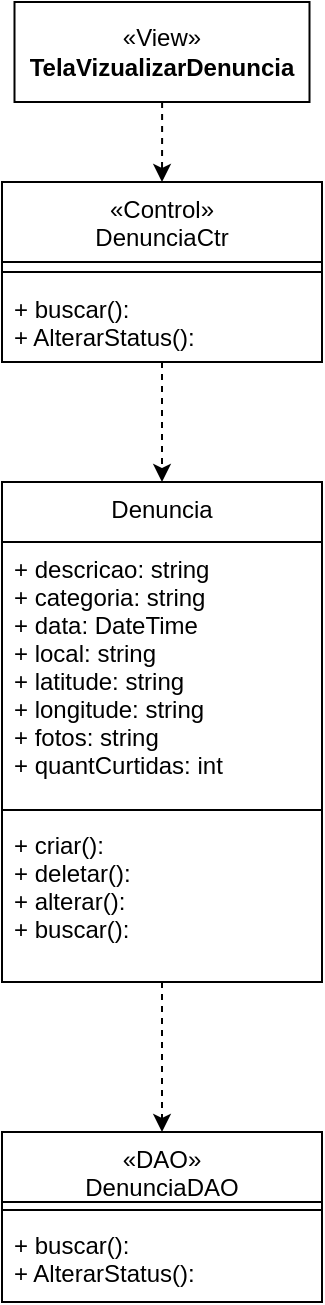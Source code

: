 <mxfile version="24.7.13">
  <diagram name="Página-1" id="pvyV4tvp1pQX-2Ne1D7c">
    <mxGraphModel dx="1028" dy="541" grid="1" gridSize="10" guides="1" tooltips="1" connect="1" arrows="1" fold="1" page="1" pageScale="1" pageWidth="827" pageHeight="1169" math="0" shadow="0">
      <root>
        <mxCell id="0" />
        <mxCell id="1" parent="0" />
        <mxCell id="bBTCZ5-UNCEjQ9tAJaHH-26" value="Denuncia" style="swimlane;fontStyle=0;align=center;verticalAlign=top;childLayout=stackLayout;horizontal=1;startSize=30;horizontalStack=0;resizeParent=1;resizeLast=0;collapsible=1;marginBottom=0;rounded=0;shadow=0;strokeWidth=1;" vertex="1" parent="1">
          <mxGeometry x="40" y="280" width="160" height="250" as="geometry">
            <mxRectangle x="340" y="380" width="170" height="26" as="alternateBounds" />
          </mxGeometry>
        </mxCell>
        <mxCell id="bBTCZ5-UNCEjQ9tAJaHH-27" value="+ descricao: string&#xa;+ categoria: string&#xa;+ data: DateTime&#xa;+ local: string&#xa;+ latitude: string&#xa;+ longitude: string&#xa;+ fotos: string&#xa;+ quantCurtidas: int" style="text;align=left;verticalAlign=top;spacingLeft=4;spacingRight=4;overflow=hidden;rotatable=0;points=[[0,0.5],[1,0.5]];portConstraint=eastwest;" vertex="1" parent="bBTCZ5-UNCEjQ9tAJaHH-26">
          <mxGeometry y="30" width="160" height="130" as="geometry" />
        </mxCell>
        <mxCell id="bBTCZ5-UNCEjQ9tAJaHH-28" value="" style="line;html=1;strokeWidth=1;align=left;verticalAlign=middle;spacingTop=-1;spacingLeft=3;spacingRight=3;rotatable=0;labelPosition=right;points=[];portConstraint=eastwest;" vertex="1" parent="bBTCZ5-UNCEjQ9tAJaHH-26">
          <mxGeometry y="160" width="160" height="8" as="geometry" />
        </mxCell>
        <mxCell id="bBTCZ5-UNCEjQ9tAJaHH-29" value="+ criar(): &#xa;+ deletar(): &#xa;+ alterar():&#xa;+ buscar():&#xa;" style="text;align=left;verticalAlign=top;spacingLeft=4;spacingRight=4;overflow=hidden;rotatable=0;points=[[0,0.5],[1,0.5]];portConstraint=eastwest;" vertex="1" parent="bBTCZ5-UNCEjQ9tAJaHH-26">
          <mxGeometry y="168" width="160" height="62" as="geometry" />
        </mxCell>
        <mxCell id="bBTCZ5-UNCEjQ9tAJaHH-30" style="edgeStyle=orthogonalEdgeStyle;rounded=0;orthogonalLoop=1;jettySize=auto;html=1;exitX=0.5;exitY=1;exitDx=0;exitDy=0;entryX=0.5;entryY=0;entryDx=0;entryDy=0;dashed=1;" edge="1" parent="1" source="bBTCZ5-UNCEjQ9tAJaHH-26" target="bBTCZ5-UNCEjQ9tAJaHH-37">
          <mxGeometry relative="1" as="geometry">
            <mxPoint x="120" y="605" as="targetPoint" />
          </mxGeometry>
        </mxCell>
        <mxCell id="bBTCZ5-UNCEjQ9tAJaHH-31" style="edgeStyle=orthogonalEdgeStyle;rounded=0;orthogonalLoop=1;jettySize=auto;html=1;entryX=0.5;entryY=0;entryDx=0;entryDy=0;dashed=1;" edge="1" parent="1" source="bBTCZ5-UNCEjQ9tAJaHH-32" target="bBTCZ5-UNCEjQ9tAJaHH-34">
          <mxGeometry relative="1" as="geometry">
            <mxPoint x="190" y="105" as="targetPoint" />
          </mxGeometry>
        </mxCell>
        <mxCell id="bBTCZ5-UNCEjQ9tAJaHH-32" value="«View»&lt;br&gt;&lt;b&gt;TelaVizualizarDenuncia&lt;br&gt;&lt;/b&gt;" style="html=1;whiteSpace=wrap;" vertex="1" parent="1">
          <mxGeometry x="46.25" y="40" width="147.5" height="50" as="geometry" />
        </mxCell>
        <mxCell id="bBTCZ5-UNCEjQ9tAJaHH-33" style="edgeStyle=orthogonalEdgeStyle;rounded=0;orthogonalLoop=1;jettySize=auto;html=1;exitX=0.5;exitY=1;exitDx=0;exitDy=0;entryX=0.5;entryY=0;entryDx=0;entryDy=0;dashed=1;" edge="1" parent="1" source="bBTCZ5-UNCEjQ9tAJaHH-34" target="bBTCZ5-UNCEjQ9tAJaHH-26">
          <mxGeometry relative="1" as="geometry">
            <mxPoint x="162.5" y="130" as="sourcePoint" />
          </mxGeometry>
        </mxCell>
        <mxCell id="bBTCZ5-UNCEjQ9tAJaHH-34" value="«Control»&#xa;DenunciaCtr" style="swimlane;fontStyle=0;align=center;verticalAlign=top;childLayout=stackLayout;horizontal=1;startSize=40;horizontalStack=0;resizeParent=1;resizeLast=0;collapsible=1;marginBottom=0;rounded=0;shadow=0;strokeWidth=1;" vertex="1" parent="1">
          <mxGeometry x="40" y="130" width="160" height="90" as="geometry">
            <mxRectangle x="340" y="380" width="170" height="26" as="alternateBounds" />
          </mxGeometry>
        </mxCell>
        <mxCell id="bBTCZ5-UNCEjQ9tAJaHH-35" value="" style="line;html=1;strokeWidth=1;align=left;verticalAlign=middle;spacingTop=-1;spacingLeft=3;spacingRight=3;rotatable=0;labelPosition=right;points=[];portConstraint=eastwest;" vertex="1" parent="bBTCZ5-UNCEjQ9tAJaHH-34">
          <mxGeometry y="40" width="160" height="10" as="geometry" />
        </mxCell>
        <mxCell id="bBTCZ5-UNCEjQ9tAJaHH-36" value="+ buscar():&#xa;+ AlterarStatus():" style="text;align=left;verticalAlign=top;spacingLeft=4;spacingRight=4;overflow=hidden;rotatable=0;points=[[0,0.5],[1,0.5]];portConstraint=eastwest;" vertex="1" parent="bBTCZ5-UNCEjQ9tAJaHH-34">
          <mxGeometry y="50" width="160" height="40" as="geometry" />
        </mxCell>
        <mxCell id="bBTCZ5-UNCEjQ9tAJaHH-37" value="«DAO»&#xa;DenunciaDAO&#xa;" style="swimlane;fontStyle=0;align=center;verticalAlign=top;childLayout=stackLayout;horizontal=1;startSize=35;horizontalStack=0;resizeParent=1;resizeLast=0;collapsible=1;marginBottom=0;rounded=0;shadow=0;strokeWidth=1;" vertex="1" parent="1">
          <mxGeometry x="40" y="605" width="160" height="85" as="geometry">
            <mxRectangle x="340" y="380" width="170" height="26" as="alternateBounds" />
          </mxGeometry>
        </mxCell>
        <mxCell id="bBTCZ5-UNCEjQ9tAJaHH-38" value="" style="line;html=1;strokeWidth=1;align=left;verticalAlign=middle;spacingTop=-1;spacingLeft=3;spacingRight=3;rotatable=0;labelPosition=right;points=[];portConstraint=eastwest;" vertex="1" parent="bBTCZ5-UNCEjQ9tAJaHH-37">
          <mxGeometry y="35" width="160" height="8" as="geometry" />
        </mxCell>
        <mxCell id="bBTCZ5-UNCEjQ9tAJaHH-39" value="+ buscar():&#xa;+ AlterarStatus():" style="text;align=left;verticalAlign=top;spacingLeft=4;spacingRight=4;overflow=hidden;rotatable=0;points=[[0,0.5],[1,0.5]];portConstraint=eastwest;" vertex="1" parent="bBTCZ5-UNCEjQ9tAJaHH-37">
          <mxGeometry y="43" width="160" height="37" as="geometry" />
        </mxCell>
      </root>
    </mxGraphModel>
  </diagram>
</mxfile>
